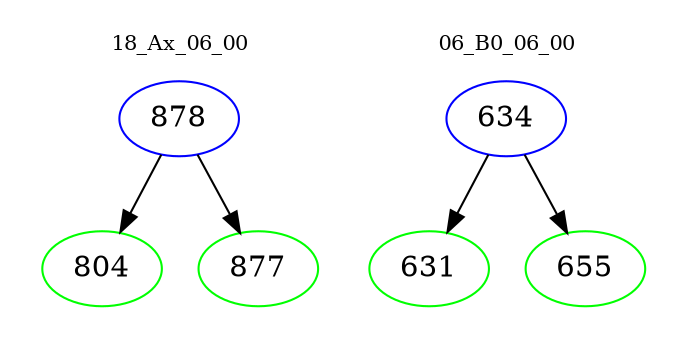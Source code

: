 digraph{
subgraph cluster_0 {
color = white
label = "18_Ax_06_00";
fontsize=10;
T0_878 [label="878", color="blue"]
T0_878 -> T0_804 [color="black"]
T0_804 [label="804", color="green"]
T0_878 -> T0_877 [color="black"]
T0_877 [label="877", color="green"]
}
subgraph cluster_1 {
color = white
label = "06_B0_06_00";
fontsize=10;
T1_634 [label="634", color="blue"]
T1_634 -> T1_631 [color="black"]
T1_631 [label="631", color="green"]
T1_634 -> T1_655 [color="black"]
T1_655 [label="655", color="green"]
}
}
